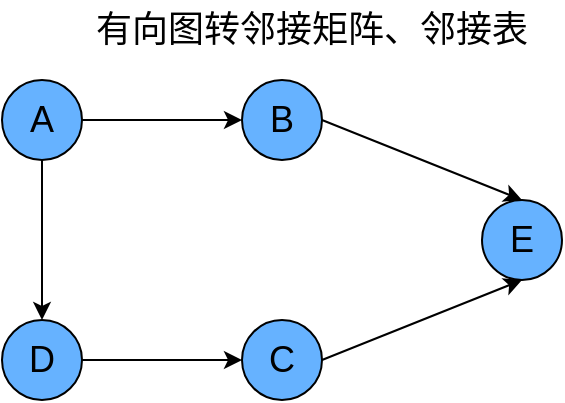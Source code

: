 <mxfile>
    <diagram name="第 1 页" id="gcvqBqKdxTJfSHki19oz">
        <mxGraphModel dx="517" dy="384" grid="1" gridSize="10" guides="1" tooltips="1" connect="1" arrows="1" fold="1" page="1" pageScale="1" pageWidth="827" pageHeight="1169" math="0" shadow="0">
            <root>
                <mxCell id="0"/>
                <mxCell id="1" parent="0"/>
                <mxCell id="2" style="edgeStyle=none;html=1;exitX=1;exitY=0.5;exitDx=0;exitDy=0;entryX=0;entryY=0.5;entryDx=0;entryDy=0;" edge="1" parent="1" source="awnkAKVBkHFtVjLc0B4l-4" target="awnkAKVBkHFtVjLc0B4l-8">
                    <mxGeometry relative="1" as="geometry"/>
                </mxCell>
                <mxCell id="3" style="edgeStyle=none;html=1;exitX=0.5;exitY=1;exitDx=0;exitDy=0;entryX=0.5;entryY=0;entryDx=0;entryDy=0;" edge="1" parent="1" source="awnkAKVBkHFtVjLc0B4l-4" target="awnkAKVBkHFtVjLc0B4l-16">
                    <mxGeometry relative="1" as="geometry"/>
                </mxCell>
                <mxCell id="awnkAKVBkHFtVjLc0B4l-4" value="&lt;font style=&quot;color: rgb(0, 0, 0); font-size: 18px;&quot;&gt;A&lt;/font&gt;" style="ellipse;whiteSpace=wrap;html=1;aspect=fixed;fillColor=#66B2FF;" parent="1" vertex="1">
                    <mxGeometry x="120" y="120" width="40" height="40" as="geometry"/>
                </mxCell>
                <mxCell id="6" style="edgeStyle=none;html=1;exitX=1;exitY=0.5;exitDx=0;exitDy=0;entryX=0.5;entryY=0;entryDx=0;entryDy=0;" edge="1" parent="1" source="awnkAKVBkHFtVjLc0B4l-8" target="awnkAKVBkHFtVjLc0B4l-18">
                    <mxGeometry relative="1" as="geometry"/>
                </mxCell>
                <mxCell id="awnkAKVBkHFtVjLc0B4l-8" value="&lt;font style=&quot;color: rgb(0, 0, 0); font-size: 18px;&quot;&gt;B&lt;/font&gt;" style="ellipse;whiteSpace=wrap;html=1;aspect=fixed;fillColor=#66B2FF;" parent="1" vertex="1">
                    <mxGeometry x="240" y="120" width="40" height="40" as="geometry"/>
                </mxCell>
                <mxCell id="5" style="edgeStyle=none;html=1;exitX=1;exitY=0.5;exitDx=0;exitDy=0;entryX=0.5;entryY=1;entryDx=0;entryDy=0;" edge="1" parent="1" source="awnkAKVBkHFtVjLc0B4l-12" target="awnkAKVBkHFtVjLc0B4l-18">
                    <mxGeometry relative="1" as="geometry"/>
                </mxCell>
                <mxCell id="awnkAKVBkHFtVjLc0B4l-12" value="&lt;font style=&quot;color: rgb(0, 0, 0); font-size: 18px;&quot;&gt;C&lt;/font&gt;" style="ellipse;whiteSpace=wrap;html=1;aspect=fixed;fillColor=#66B2FF;" parent="1" vertex="1">
                    <mxGeometry x="240" y="240" width="40" height="40" as="geometry"/>
                </mxCell>
                <mxCell id="4" style="edgeStyle=none;html=1;exitX=1;exitY=0.5;exitDx=0;exitDy=0;entryX=0;entryY=0.5;entryDx=0;entryDy=0;" edge="1" parent="1" source="awnkAKVBkHFtVjLc0B4l-16" target="awnkAKVBkHFtVjLc0B4l-12">
                    <mxGeometry relative="1" as="geometry"/>
                </mxCell>
                <mxCell id="awnkAKVBkHFtVjLc0B4l-16" value="&lt;font style=&quot;color: rgb(0, 0, 0); font-size: 18px;&quot;&gt;D&lt;/font&gt;" style="ellipse;whiteSpace=wrap;html=1;aspect=fixed;fillColor=#66B2FF;" parent="1" vertex="1">
                    <mxGeometry x="120" y="240" width="40" height="40" as="geometry"/>
                </mxCell>
                <mxCell id="awnkAKVBkHFtVjLc0B4l-17" value="&lt;font style=&quot;font-size: 18px;&quot;&gt;有向图转邻接矩阵、邻接表&lt;/font&gt;" style="text;html=1;align=center;verticalAlign=middle;whiteSpace=wrap;rounded=0;" parent="1" vertex="1">
                    <mxGeometry x="160" y="80" width="230" height="30" as="geometry"/>
                </mxCell>
                <mxCell id="awnkAKVBkHFtVjLc0B4l-18" value="&lt;span style=&quot;font-size: 18px;&quot;&gt;E&lt;/span&gt;" style="ellipse;whiteSpace=wrap;html=1;aspect=fixed;fillColor=#66B2FF;" parent="1" vertex="1">
                    <mxGeometry x="360" y="180" width="40" height="40" as="geometry"/>
                </mxCell>
            </root>
        </mxGraphModel>
    </diagram>
</mxfile>